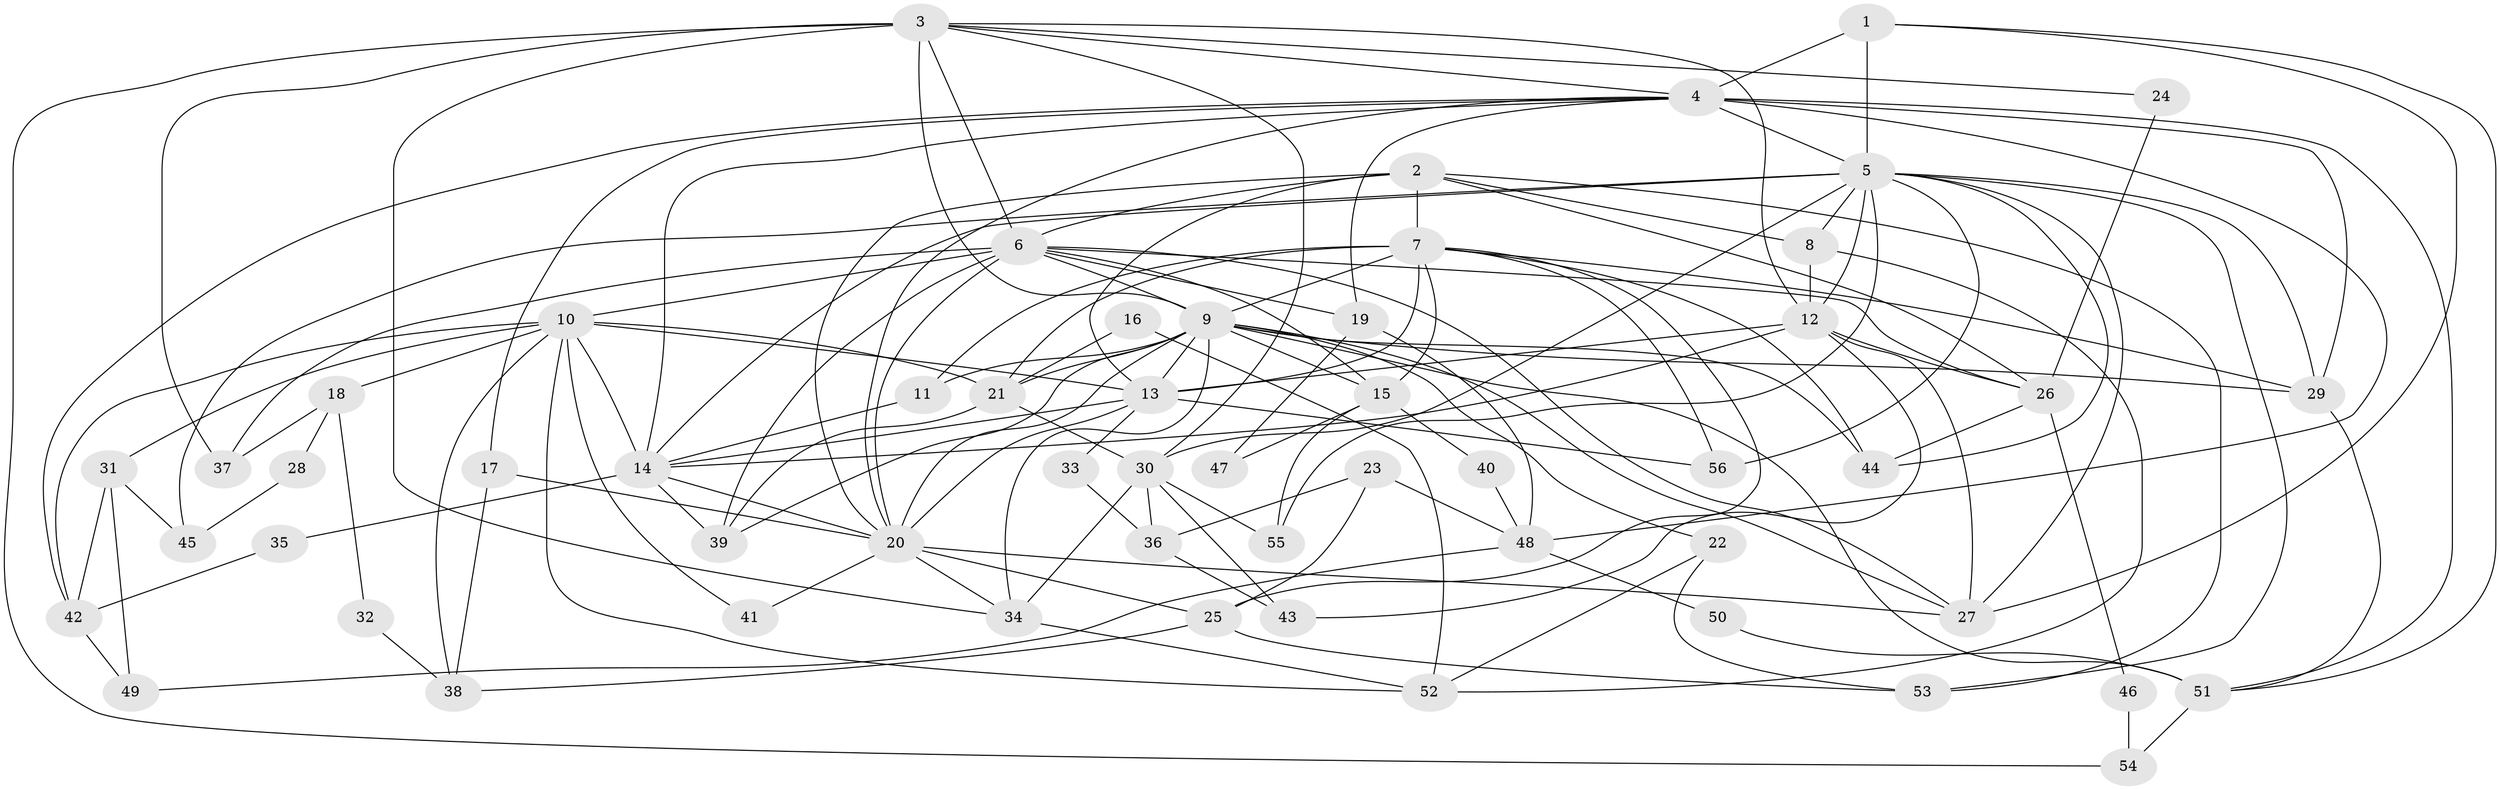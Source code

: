 // original degree distribution, {5: 0.12612612612612611, 6: 0.11711711711711711, 3: 0.24324324324324326, 4: 0.23423423423423423, 2: 0.1981981981981982, 7: 0.05405405405405406, 8: 0.018018018018018018, 9: 0.009009009009009009}
// Generated by graph-tools (version 1.1) at 2025/36/03/09/25 02:36:05]
// undirected, 56 vertices, 143 edges
graph export_dot {
graph [start="1"]
  node [color=gray90,style=filled];
  1;
  2;
  3;
  4;
  5;
  6;
  7;
  8;
  9;
  10;
  11;
  12;
  13;
  14;
  15;
  16;
  17;
  18;
  19;
  20;
  21;
  22;
  23;
  24;
  25;
  26;
  27;
  28;
  29;
  30;
  31;
  32;
  33;
  34;
  35;
  36;
  37;
  38;
  39;
  40;
  41;
  42;
  43;
  44;
  45;
  46;
  47;
  48;
  49;
  50;
  51;
  52;
  53;
  54;
  55;
  56;
  1 -- 4 [weight=2.0];
  1 -- 5 [weight=1.0];
  1 -- 27 [weight=1.0];
  1 -- 51 [weight=1.0];
  2 -- 6 [weight=1.0];
  2 -- 7 [weight=1.0];
  2 -- 8 [weight=1.0];
  2 -- 13 [weight=1.0];
  2 -- 20 [weight=1.0];
  2 -- 26 [weight=1.0];
  2 -- 53 [weight=1.0];
  3 -- 4 [weight=1.0];
  3 -- 6 [weight=1.0];
  3 -- 9 [weight=1.0];
  3 -- 12 [weight=1.0];
  3 -- 24 [weight=1.0];
  3 -- 30 [weight=1.0];
  3 -- 34 [weight=2.0];
  3 -- 37 [weight=1.0];
  3 -- 54 [weight=1.0];
  4 -- 5 [weight=3.0];
  4 -- 14 [weight=1.0];
  4 -- 17 [weight=1.0];
  4 -- 19 [weight=1.0];
  4 -- 20 [weight=1.0];
  4 -- 29 [weight=1.0];
  4 -- 42 [weight=1.0];
  4 -- 48 [weight=1.0];
  4 -- 51 [weight=1.0];
  5 -- 8 [weight=1.0];
  5 -- 12 [weight=4.0];
  5 -- 14 [weight=1.0];
  5 -- 27 [weight=2.0];
  5 -- 29 [weight=1.0];
  5 -- 30 [weight=1.0];
  5 -- 44 [weight=1.0];
  5 -- 45 [weight=1.0];
  5 -- 53 [weight=1.0];
  5 -- 55 [weight=1.0];
  5 -- 56 [weight=1.0];
  6 -- 9 [weight=1.0];
  6 -- 10 [weight=1.0];
  6 -- 15 [weight=1.0];
  6 -- 19 [weight=1.0];
  6 -- 20 [weight=2.0];
  6 -- 26 [weight=2.0];
  6 -- 27 [weight=1.0];
  6 -- 37 [weight=1.0];
  6 -- 39 [weight=1.0];
  7 -- 9 [weight=2.0];
  7 -- 11 [weight=1.0];
  7 -- 13 [weight=2.0];
  7 -- 15 [weight=1.0];
  7 -- 21 [weight=1.0];
  7 -- 25 [weight=1.0];
  7 -- 29 [weight=1.0];
  7 -- 44 [weight=1.0];
  7 -- 56 [weight=1.0];
  8 -- 12 [weight=1.0];
  8 -- 52 [weight=1.0];
  9 -- 11 [weight=1.0];
  9 -- 13 [weight=2.0];
  9 -- 15 [weight=3.0];
  9 -- 20 [weight=1.0];
  9 -- 21 [weight=1.0];
  9 -- 22 [weight=2.0];
  9 -- 27 [weight=1.0];
  9 -- 29 [weight=1.0];
  9 -- 34 [weight=2.0];
  9 -- 39 [weight=1.0];
  9 -- 44 [weight=1.0];
  9 -- 51 [weight=2.0];
  10 -- 13 [weight=1.0];
  10 -- 14 [weight=1.0];
  10 -- 18 [weight=1.0];
  10 -- 21 [weight=1.0];
  10 -- 31 [weight=1.0];
  10 -- 38 [weight=1.0];
  10 -- 41 [weight=1.0];
  10 -- 42 [weight=1.0];
  10 -- 52 [weight=1.0];
  11 -- 14 [weight=1.0];
  12 -- 13 [weight=1.0];
  12 -- 14 [weight=1.0];
  12 -- 26 [weight=1.0];
  12 -- 27 [weight=1.0];
  12 -- 43 [weight=1.0];
  13 -- 14 [weight=2.0];
  13 -- 20 [weight=2.0];
  13 -- 33 [weight=1.0];
  13 -- 56 [weight=1.0];
  14 -- 20 [weight=1.0];
  14 -- 35 [weight=1.0];
  14 -- 39 [weight=1.0];
  15 -- 40 [weight=1.0];
  15 -- 47 [weight=1.0];
  15 -- 55 [weight=1.0];
  16 -- 21 [weight=1.0];
  16 -- 52 [weight=1.0];
  17 -- 20 [weight=1.0];
  17 -- 38 [weight=1.0];
  18 -- 28 [weight=1.0];
  18 -- 32 [weight=1.0];
  18 -- 37 [weight=1.0];
  19 -- 47 [weight=1.0];
  19 -- 48 [weight=1.0];
  20 -- 25 [weight=1.0];
  20 -- 27 [weight=1.0];
  20 -- 34 [weight=1.0];
  20 -- 41 [weight=1.0];
  21 -- 30 [weight=1.0];
  21 -- 39 [weight=1.0];
  22 -- 52 [weight=1.0];
  22 -- 53 [weight=1.0];
  23 -- 25 [weight=1.0];
  23 -- 36 [weight=1.0];
  23 -- 48 [weight=1.0];
  24 -- 26 [weight=1.0];
  25 -- 38 [weight=1.0];
  25 -- 53 [weight=1.0];
  26 -- 44 [weight=1.0];
  26 -- 46 [weight=1.0];
  28 -- 45 [weight=1.0];
  29 -- 51 [weight=1.0];
  30 -- 34 [weight=1.0];
  30 -- 36 [weight=1.0];
  30 -- 43 [weight=1.0];
  30 -- 55 [weight=1.0];
  31 -- 42 [weight=1.0];
  31 -- 45 [weight=1.0];
  31 -- 49 [weight=1.0];
  32 -- 38 [weight=1.0];
  33 -- 36 [weight=1.0];
  34 -- 52 [weight=1.0];
  35 -- 42 [weight=1.0];
  36 -- 43 [weight=1.0];
  40 -- 48 [weight=1.0];
  42 -- 49 [weight=1.0];
  46 -- 54 [weight=1.0];
  48 -- 49 [weight=1.0];
  48 -- 50 [weight=1.0];
  50 -- 51 [weight=1.0];
  51 -- 54 [weight=1.0];
}
